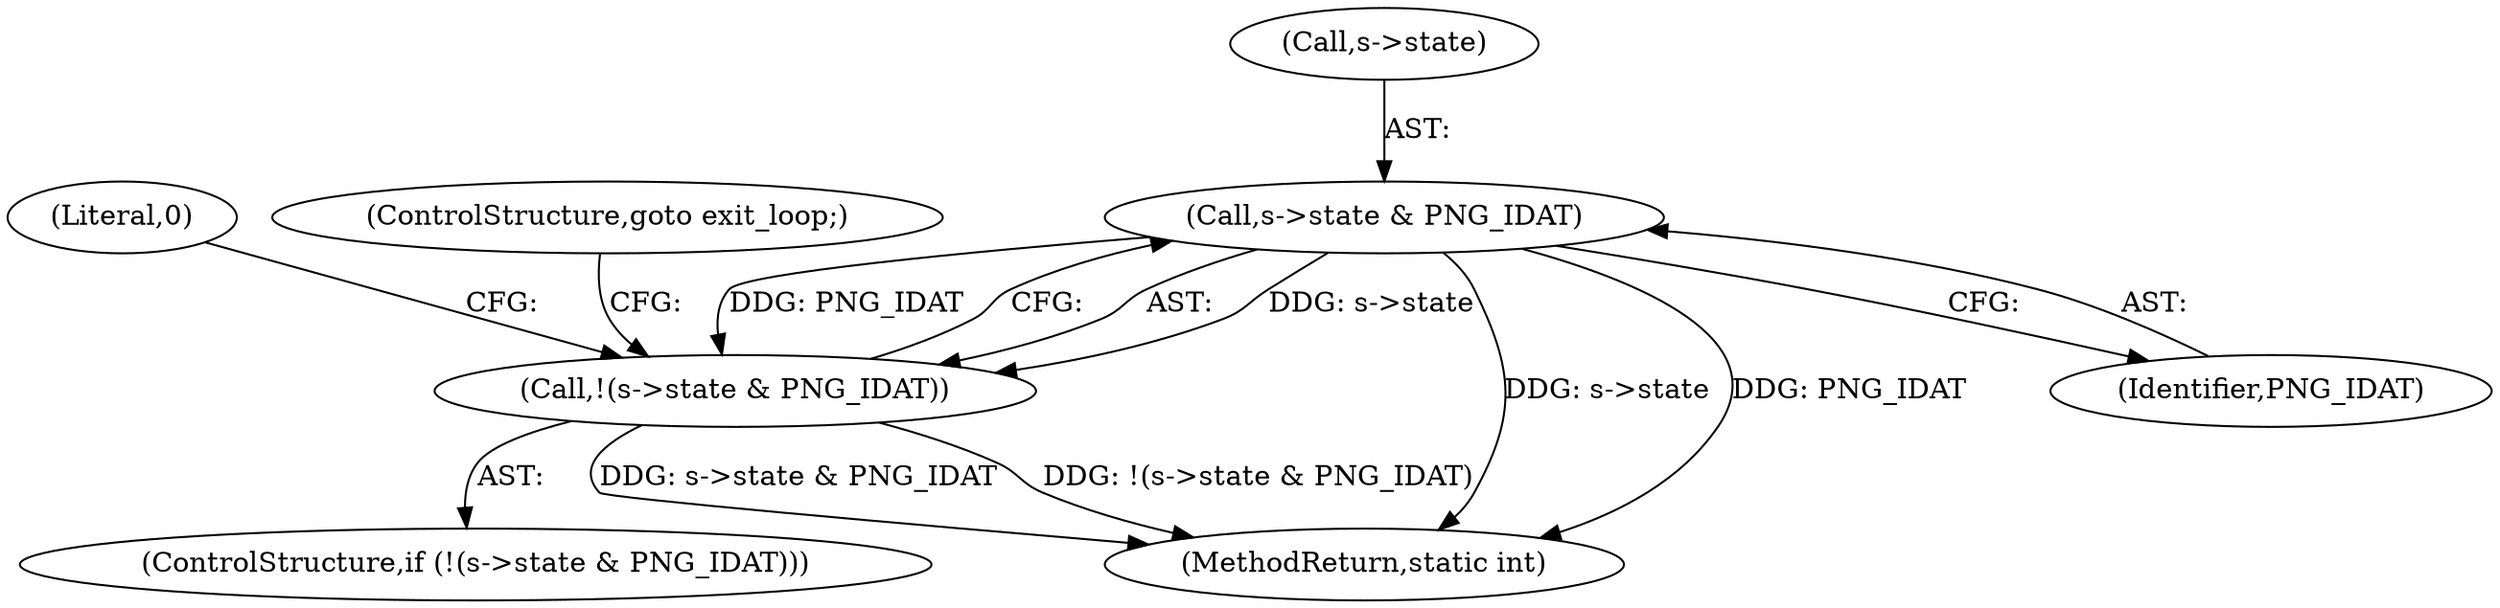 digraph "0_FFmpeg_e477f09d0b3619f3d29173b2cd593e17e2d1978e@pointer" {
"1000171" [label="(Call,s->state & PNG_IDAT)"];
"1000170" [label="(Call,!(s->state & PNG_IDAT))"];
"1000177" [label="(Literal,0)"];
"1000828" [label="(MethodReturn,static int)"];
"1000170" [label="(Call,!(s->state & PNG_IDAT))"];
"1000171" [label="(Call,s->state & PNG_IDAT)"];
"1000179" [label="(ControlStructure,goto exit_loop;)"];
"1000169" [label="(ControlStructure,if (!(s->state & PNG_IDAT)))"];
"1000175" [label="(Identifier,PNG_IDAT)"];
"1000172" [label="(Call,s->state)"];
"1000171" -> "1000170"  [label="AST: "];
"1000171" -> "1000175"  [label="CFG: "];
"1000172" -> "1000171"  [label="AST: "];
"1000175" -> "1000171"  [label="AST: "];
"1000170" -> "1000171"  [label="CFG: "];
"1000171" -> "1000828"  [label="DDG: s->state"];
"1000171" -> "1000828"  [label="DDG: PNG_IDAT"];
"1000171" -> "1000170"  [label="DDG: s->state"];
"1000171" -> "1000170"  [label="DDG: PNG_IDAT"];
"1000170" -> "1000169"  [label="AST: "];
"1000177" -> "1000170"  [label="CFG: "];
"1000179" -> "1000170"  [label="CFG: "];
"1000170" -> "1000828"  [label="DDG: s->state & PNG_IDAT"];
"1000170" -> "1000828"  [label="DDG: !(s->state & PNG_IDAT)"];
}
